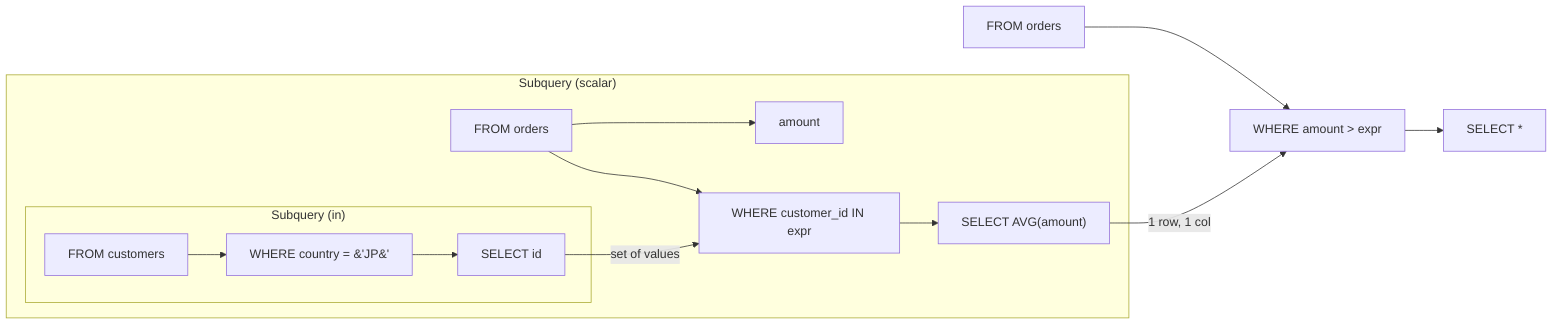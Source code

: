 flowchart LR
    node_0[FROM orders]
    node_1["WHERE amount &gt; expr"]
    subgraph subquery_node_2 ["Subquery (scalar)"]
        direction TB
        subq_0_node_0[FROM orders]
        subq_0_node_1[amount]
        subq_0_node_2["WHERE customer_id IN expr"]
        subgraph subquery_subq_0_node_3 ["Subquery (in)"]
            direction TB
            subq_1_node_0[FROM customers]
            subq_1_node_1["WHERE country = &#39;JP&#39;"]
            subq_1_node_2["SELECT id"]
            subq_1_node_0 --> subq_1_node_1
            subq_1_node_1 --> subq_1_node_2
        end
        subq_1_node_2 -->|set of values| subq_0_node_2
        subq_0_node_4["SELECT AVG(amount)"]
        subq_0_node_0 --> subq_0_node_1
        subq_0_node_0 --> subq_0_node_2
        subq_0_node_2 --> subq_0_node_4
    end
    subq_0_node_4 -->|1 row, 1 col| node_1
    node_3["SELECT *"]
    node_0 --> node_1
    node_1 --> node_3